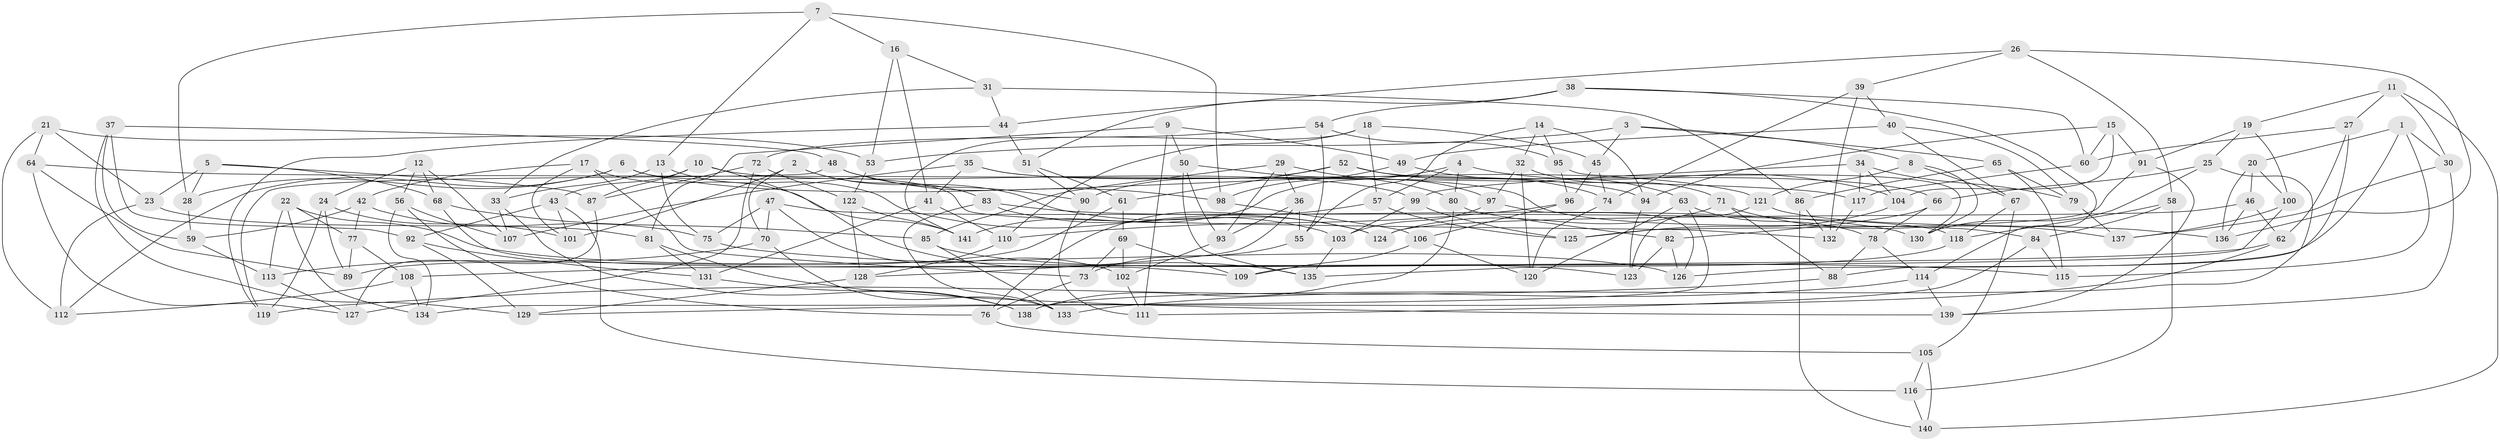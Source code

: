// coarse degree distribution, {4: 0.7142857142857143, 8: 0.061224489795918366, 5: 0.01020408163265306, 6: 0.14285714285714285, 9: 0.02040816326530612, 7: 0.02040816326530612, 11: 0.01020408163265306, 3: 0.02040816326530612}
// Generated by graph-tools (version 1.1) at 2025/20/03/04/25 18:20:53]
// undirected, 141 vertices, 282 edges
graph export_dot {
graph [start="1"]
  node [color=gray90,style=filled];
  1;
  2;
  3;
  4;
  5;
  6;
  7;
  8;
  9;
  10;
  11;
  12;
  13;
  14;
  15;
  16;
  17;
  18;
  19;
  20;
  21;
  22;
  23;
  24;
  25;
  26;
  27;
  28;
  29;
  30;
  31;
  32;
  33;
  34;
  35;
  36;
  37;
  38;
  39;
  40;
  41;
  42;
  43;
  44;
  45;
  46;
  47;
  48;
  49;
  50;
  51;
  52;
  53;
  54;
  55;
  56;
  57;
  58;
  59;
  60;
  61;
  62;
  63;
  64;
  65;
  66;
  67;
  68;
  69;
  70;
  71;
  72;
  73;
  74;
  75;
  76;
  77;
  78;
  79;
  80;
  81;
  82;
  83;
  84;
  85;
  86;
  87;
  88;
  89;
  90;
  91;
  92;
  93;
  94;
  95;
  96;
  97;
  98;
  99;
  100;
  101;
  102;
  103;
  104;
  105;
  106;
  107;
  108;
  109;
  110;
  111;
  112;
  113;
  114;
  115;
  116;
  117;
  118;
  119;
  120;
  121;
  122;
  123;
  124;
  125;
  126;
  127;
  128;
  129;
  130;
  131;
  132;
  133;
  134;
  135;
  136;
  137;
  138;
  139;
  140;
  141;
  1 -- 115;
  1 -- 126;
  1 -- 30;
  1 -- 20;
  2 -- 83;
  2 -- 124;
  2 -- 101;
  2 -- 70;
  3 -- 8;
  3 -- 53;
  3 -- 65;
  3 -- 45;
  4 -- 57;
  4 -- 80;
  4 -- 141;
  4 -- 104;
  5 -- 28;
  5 -- 68;
  5 -- 23;
  5 -- 87;
  6 -- 28;
  6 -- 112;
  6 -- 132;
  6 -- 121;
  7 -- 16;
  7 -- 13;
  7 -- 98;
  7 -- 28;
  8 -- 121;
  8 -- 130;
  8 -- 67;
  9 -- 81;
  9 -- 50;
  9 -- 49;
  9 -- 111;
  10 -- 87;
  10 -- 135;
  10 -- 43;
  10 -- 99;
  11 -- 27;
  11 -- 19;
  11 -- 140;
  11 -- 30;
  12 -- 24;
  12 -- 107;
  12 -- 68;
  12 -- 56;
  13 -- 75;
  13 -- 124;
  13 -- 33;
  14 -- 94;
  14 -- 95;
  14 -- 55;
  14 -- 32;
  15 -- 91;
  15 -- 60;
  15 -- 94;
  15 -- 104;
  16 -- 41;
  16 -- 31;
  16 -- 53;
  17 -- 42;
  17 -- 73;
  17 -- 101;
  17 -- 141;
  18 -- 110;
  18 -- 141;
  18 -- 45;
  18 -- 57;
  19 -- 25;
  19 -- 100;
  19 -- 91;
  20 -- 136;
  20 -- 46;
  20 -- 100;
  21 -- 64;
  21 -- 112;
  21 -- 53;
  21 -- 23;
  22 -- 134;
  22 -- 77;
  22 -- 126;
  22 -- 113;
  23 -- 81;
  23 -- 112;
  24 -- 89;
  24 -- 119;
  24 -- 101;
  25 -- 130;
  25 -- 138;
  25 -- 66;
  26 -- 58;
  26 -- 136;
  26 -- 39;
  26 -- 44;
  27 -- 88;
  27 -- 62;
  27 -- 60;
  28 -- 59;
  29 -- 97;
  29 -- 85;
  29 -- 93;
  29 -- 36;
  30 -- 137;
  30 -- 139;
  31 -- 86;
  31 -- 33;
  31 -- 44;
  32 -- 120;
  32 -- 97;
  32 -- 71;
  33 -- 138;
  33 -- 107;
  34 -- 117;
  34 -- 99;
  34 -- 79;
  34 -- 104;
  35 -- 107;
  35 -- 94;
  35 -- 84;
  35 -- 41;
  36 -- 93;
  36 -- 128;
  36 -- 55;
  37 -- 92;
  37 -- 59;
  37 -- 48;
  37 -- 129;
  38 -- 51;
  38 -- 114;
  38 -- 54;
  38 -- 60;
  39 -- 132;
  39 -- 74;
  39 -- 40;
  40 -- 49;
  40 -- 67;
  40 -- 79;
  41 -- 110;
  41 -- 131;
  42 -- 59;
  42 -- 75;
  42 -- 77;
  43 -- 116;
  43 -- 92;
  43 -- 101;
  44 -- 51;
  44 -- 119;
  45 -- 96;
  45 -- 74;
  46 -- 62;
  46 -- 124;
  46 -- 136;
  47 -- 70;
  47 -- 102;
  47 -- 118;
  47 -- 75;
  48 -- 90;
  48 -- 98;
  48 -- 119;
  49 -- 98;
  49 -- 63;
  50 -- 80;
  50 -- 93;
  50 -- 135;
  51 -- 61;
  51 -- 90;
  52 -- 66;
  52 -- 74;
  52 -- 61;
  52 -- 90;
  53 -- 122;
  54 -- 72;
  54 -- 95;
  54 -- 55;
  55 -- 73;
  56 -- 76;
  56 -- 134;
  56 -- 107;
  57 -- 125;
  57 -- 76;
  58 -- 116;
  58 -- 84;
  58 -- 118;
  59 -- 113;
  60 -- 117;
  61 -- 69;
  61 -- 89;
  62 -- 108;
  62 -- 129;
  63 -- 120;
  63 -- 78;
  63 -- 134;
  64 -- 89;
  64 -- 117;
  64 -- 127;
  65 -- 86;
  65 -- 79;
  65 -- 115;
  66 -- 78;
  66 -- 82;
  67 -- 105;
  67 -- 118;
  68 -- 85;
  68 -- 109;
  69 -- 109;
  69 -- 73;
  69 -- 102;
  70 -- 133;
  70 -- 113;
  71 -- 124;
  71 -- 88;
  71 -- 137;
  72 -- 122;
  72 -- 87;
  72 -- 127;
  73 -- 76;
  74 -- 120;
  75 -- 115;
  76 -- 105;
  77 -- 108;
  77 -- 89;
  78 -- 114;
  78 -- 88;
  79 -- 137;
  80 -- 82;
  80 -- 138;
  81 -- 131;
  81 -- 139;
  82 -- 123;
  82 -- 126;
  83 -- 130;
  83 -- 103;
  83 -- 133;
  84 -- 111;
  84 -- 115;
  85 -- 133;
  85 -- 123;
  86 -- 132;
  86 -- 140;
  87 -- 127;
  88 -- 119;
  90 -- 111;
  91 -- 125;
  91 -- 139;
  92 -- 129;
  92 -- 131;
  93 -- 102;
  94 -- 123;
  95 -- 96;
  95 -- 130;
  96 -- 106;
  96 -- 110;
  97 -- 126;
  97 -- 103;
  98 -- 106;
  99 -- 103;
  99 -- 125;
  100 -- 109;
  100 -- 137;
  102 -- 111;
  103 -- 135;
  104 -- 125;
  105 -- 116;
  105 -- 140;
  106 -- 120;
  106 -- 109;
  108 -- 112;
  108 -- 134;
  110 -- 128;
  113 -- 127;
  114 -- 139;
  114 -- 133;
  116 -- 140;
  117 -- 132;
  118 -- 135;
  121 -- 123;
  121 -- 136;
  122 -- 141;
  122 -- 128;
  128 -- 129;
  131 -- 138;
}
